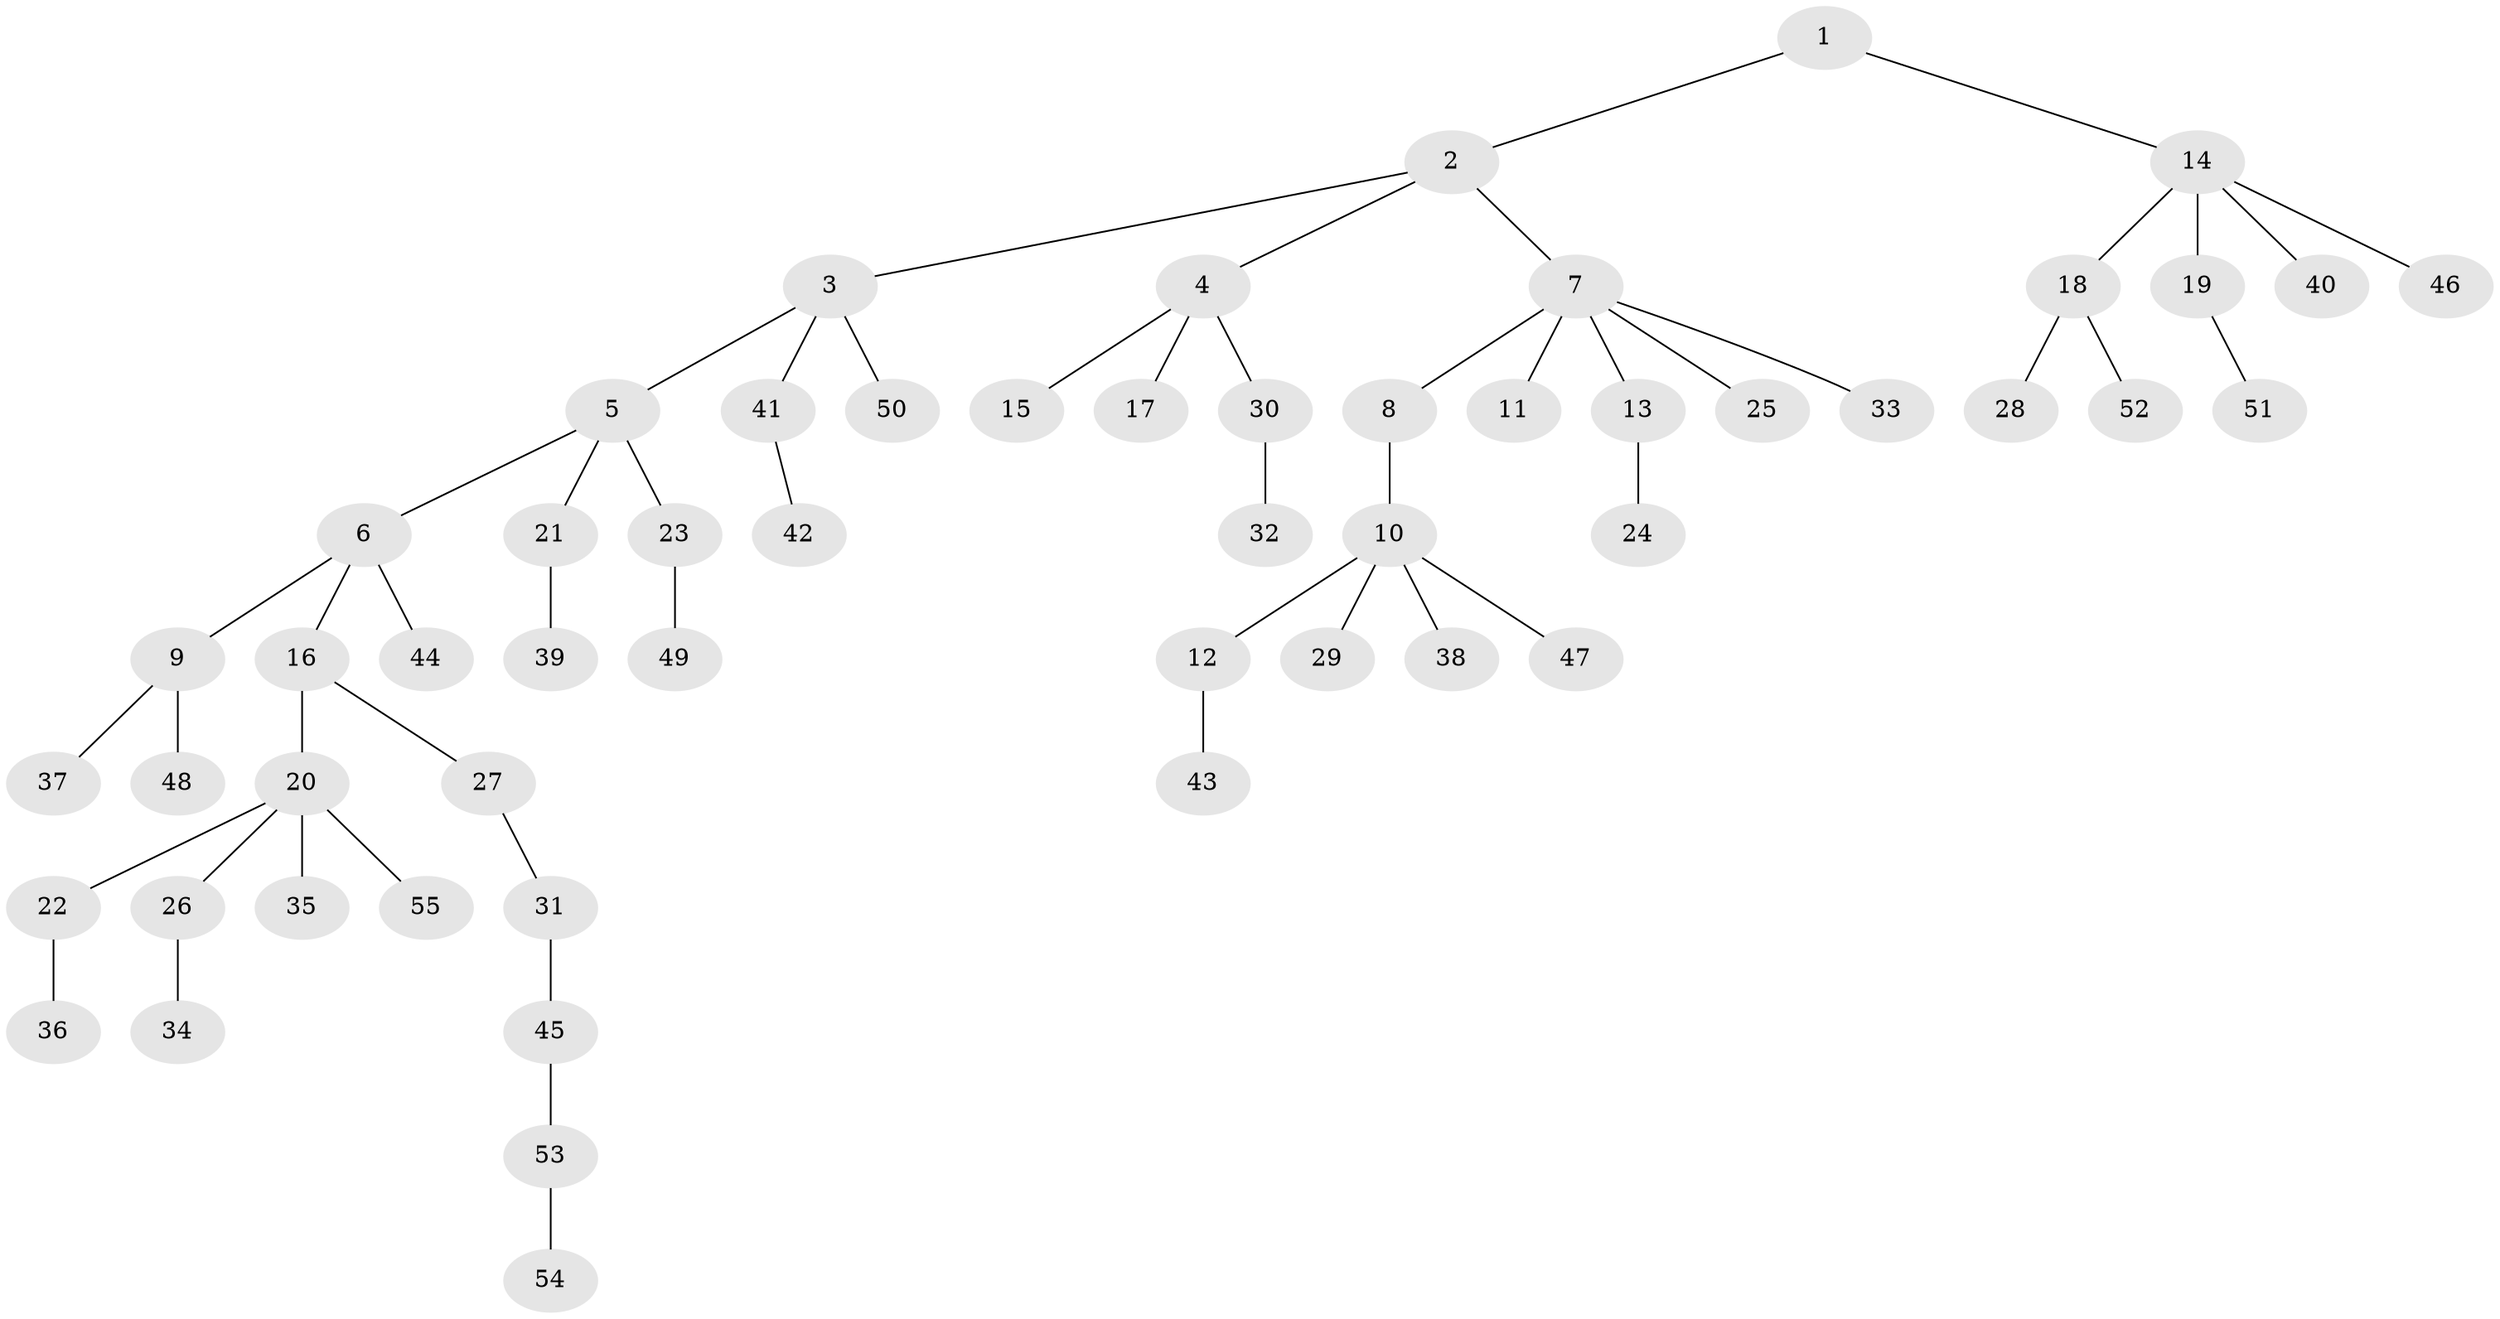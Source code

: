 // coarse degree distribution, {4: 0.16666666666666666, 3: 0.027777777777777776, 5: 0.027777777777777776, 2: 0.1388888888888889, 1: 0.6111111111111112, 6: 0.027777777777777776}
// Generated by graph-tools (version 1.1) at 2025/24/03/03/25 07:24:07]
// undirected, 55 vertices, 54 edges
graph export_dot {
graph [start="1"]
  node [color=gray90,style=filled];
  1;
  2;
  3;
  4;
  5;
  6;
  7;
  8;
  9;
  10;
  11;
  12;
  13;
  14;
  15;
  16;
  17;
  18;
  19;
  20;
  21;
  22;
  23;
  24;
  25;
  26;
  27;
  28;
  29;
  30;
  31;
  32;
  33;
  34;
  35;
  36;
  37;
  38;
  39;
  40;
  41;
  42;
  43;
  44;
  45;
  46;
  47;
  48;
  49;
  50;
  51;
  52;
  53;
  54;
  55;
  1 -- 2;
  1 -- 14;
  2 -- 3;
  2 -- 4;
  2 -- 7;
  3 -- 5;
  3 -- 41;
  3 -- 50;
  4 -- 15;
  4 -- 17;
  4 -- 30;
  5 -- 6;
  5 -- 21;
  5 -- 23;
  6 -- 9;
  6 -- 16;
  6 -- 44;
  7 -- 8;
  7 -- 11;
  7 -- 13;
  7 -- 25;
  7 -- 33;
  8 -- 10;
  9 -- 37;
  9 -- 48;
  10 -- 12;
  10 -- 29;
  10 -- 38;
  10 -- 47;
  12 -- 43;
  13 -- 24;
  14 -- 18;
  14 -- 19;
  14 -- 40;
  14 -- 46;
  16 -- 20;
  16 -- 27;
  18 -- 28;
  18 -- 52;
  19 -- 51;
  20 -- 22;
  20 -- 26;
  20 -- 35;
  20 -- 55;
  21 -- 39;
  22 -- 36;
  23 -- 49;
  26 -- 34;
  27 -- 31;
  30 -- 32;
  31 -- 45;
  41 -- 42;
  45 -- 53;
  53 -- 54;
}
